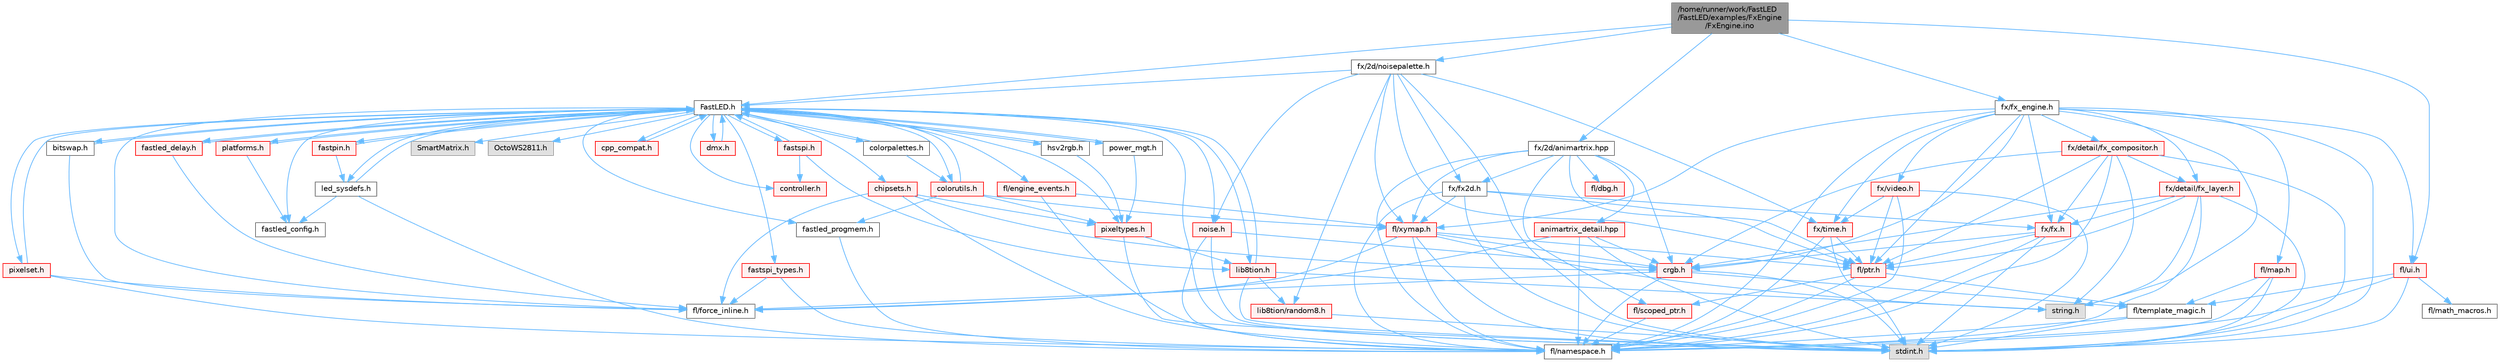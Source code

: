 digraph "/home/runner/work/FastLED/FastLED/examples/FxEngine/FxEngine.ino"
{
 // INTERACTIVE_SVG=YES
 // LATEX_PDF_SIZE
  bgcolor="transparent";
  edge [fontname=Helvetica,fontsize=10,labelfontname=Helvetica,labelfontsize=10];
  node [fontname=Helvetica,fontsize=10,shape=box,height=0.2,width=0.4];
  Node1 [id="Node000001",label="/home/runner/work/FastLED\l/FastLED/examples/FxEngine\l/FxEngine.ino",height=0.2,width=0.4,color="gray40", fillcolor="grey60", style="filled", fontcolor="black",tooltip="Demonstrates how to use the FxEngine to switch between different effects on a 2D LED matrix."];
  Node1 -> Node2 [id="edge1_Node000001_Node000002",color="steelblue1",style="solid",tooltip=" "];
  Node2 [id="Node000002",label="FastLED.h",height=0.2,width=0.4,color="grey40", fillcolor="white", style="filled",URL="$db/d97/_fast_l_e_d_8h.html",tooltip="central include file for FastLED, defines the CFastLED class/object"];
  Node2 -> Node3 [id="edge2_Node000002_Node000003",color="steelblue1",style="solid",tooltip=" "];
  Node3 [id="Node000003",label="stdint.h",height=0.2,width=0.4,color="grey60", fillcolor="#E0E0E0", style="filled",tooltip=" "];
  Node2 -> Node4 [id="edge3_Node000002_Node000004",color="steelblue1",style="solid",tooltip=" "];
  Node4 [id="Node000004",label="SmartMatrix.h",height=0.2,width=0.4,color="grey60", fillcolor="#E0E0E0", style="filled",tooltip=" "];
  Node2 -> Node5 [id="edge4_Node000002_Node000005",color="steelblue1",style="solid",tooltip=" "];
  Node5 [id="Node000005",label="OctoWS2811.h",height=0.2,width=0.4,color="grey60", fillcolor="#E0E0E0", style="filled",tooltip=" "];
  Node2 -> Node6 [id="edge5_Node000002_Node000006",color="steelblue1",style="solid",tooltip=" "];
  Node6 [id="Node000006",label="fl/force_inline.h",height=0.2,width=0.4,color="grey40", fillcolor="white", style="filled",URL="$d8/d2d/fl_2force__inline_8h.html",tooltip=" "];
  Node2 -> Node7 [id="edge6_Node000002_Node000007",color="steelblue1",style="solid",tooltip=" "];
  Node7 [id="Node000007",label="cpp_compat.h",height=0.2,width=0.4,color="red", fillcolor="#FFF0F0", style="filled",URL="$d9/d13/cpp__compat_8h.html",tooltip="Compatibility functions based on C++ version."];
  Node7 -> Node2 [id="edge7_Node000007_Node000002",color="steelblue1",style="solid",tooltip=" "];
  Node2 -> Node9 [id="edge8_Node000002_Node000009",color="steelblue1",style="solid",tooltip=" "];
  Node9 [id="Node000009",label="fastled_config.h",height=0.2,width=0.4,color="grey40", fillcolor="white", style="filled",URL="$d5/d11/fastled__config_8h.html",tooltip="Contains definitions that can be used to configure FastLED at compile time."];
  Node2 -> Node10 [id="edge9_Node000002_Node000010",color="steelblue1",style="solid",tooltip=" "];
  Node10 [id="Node000010",label="led_sysdefs.h",height=0.2,width=0.4,color="grey40", fillcolor="white", style="filled",URL="$d9/d3e/led__sysdefs_8h.html",tooltip="Determines which platform system definitions to include."];
  Node10 -> Node2 [id="edge10_Node000010_Node000002",color="steelblue1",style="solid",tooltip=" "];
  Node10 -> Node9 [id="edge11_Node000010_Node000009",color="steelblue1",style="solid",tooltip=" "];
  Node10 -> Node11 [id="edge12_Node000010_Node000011",color="steelblue1",style="solid",tooltip=" "];
  Node11 [id="Node000011",label="fl/namespace.h",height=0.2,width=0.4,color="grey40", fillcolor="white", style="filled",URL="$df/d2a/namespace_8h.html",tooltip="Implements the FastLED namespace macros."];
  Node2 -> Node12 [id="edge13_Node000002_Node000012",color="steelblue1",style="solid",tooltip=" "];
  Node12 [id="Node000012",label="fastled_delay.h",height=0.2,width=0.4,color="red", fillcolor="#FFF0F0", style="filled",URL="$d0/da8/fastled__delay_8h.html",tooltip="Utility functions and classes for managing delay cycles."];
  Node12 -> Node2 [id="edge14_Node000012_Node000002",color="steelblue1",style="solid",tooltip=" "];
  Node12 -> Node6 [id="edge15_Node000012_Node000006",color="steelblue1",style="solid",tooltip=" "];
  Node2 -> Node14 [id="edge16_Node000002_Node000014",color="steelblue1",style="solid",tooltip=" "];
  Node14 [id="Node000014",label="bitswap.h",height=0.2,width=0.4,color="grey40", fillcolor="white", style="filled",URL="$de/ded/bitswap_8h.html",tooltip="Functions for doing a rotation of bits/bytes used by parallel output."];
  Node14 -> Node2 [id="edge17_Node000014_Node000002",color="steelblue1",style="solid",tooltip=" "];
  Node14 -> Node6 [id="edge18_Node000014_Node000006",color="steelblue1",style="solid",tooltip=" "];
  Node2 -> Node15 [id="edge19_Node000002_Node000015",color="steelblue1",style="solid",tooltip=" "];
  Node15 [id="Node000015",label="controller.h",height=0.2,width=0.4,color="red", fillcolor="#FFF0F0", style="filled",URL="$d2/dd9/controller_8h.html",tooltip="deprecated: base definitions used by led controllers for writing out led data"];
  Node2 -> Node63 [id="edge20_Node000002_Node000063",color="steelblue1",style="solid",tooltip=" "];
  Node63 [id="Node000063",label="fastpin.h",height=0.2,width=0.4,color="red", fillcolor="#FFF0F0", style="filled",URL="$db/d65/fastpin_8h.html",tooltip="Class base definitions for defining fast pin access."];
  Node63 -> Node2 [id="edge21_Node000063_Node000002",color="steelblue1",style="solid",tooltip=" "];
  Node63 -> Node10 [id="edge22_Node000063_Node000010",color="steelblue1",style="solid",tooltip=" "];
  Node2 -> Node64 [id="edge23_Node000002_Node000064",color="steelblue1",style="solid",tooltip=" "];
  Node64 [id="Node000064",label="fastspi_types.h",height=0.2,width=0.4,color="red", fillcolor="#FFF0F0", style="filled",URL="$d2/ddb/fastspi__types_8h.html",tooltip="Data types and constants used by SPI interfaces."];
  Node64 -> Node6 [id="edge24_Node000064_Node000006",color="steelblue1",style="solid",tooltip=" "];
  Node64 -> Node11 [id="edge25_Node000064_Node000011",color="steelblue1",style="solid",tooltip=" "];
  Node2 -> Node65 [id="edge26_Node000002_Node000065",color="steelblue1",style="solid",tooltip=" "];
  Node65 [id="Node000065",label="dmx.h",height=0.2,width=0.4,color="red", fillcolor="#FFF0F0", style="filled",URL="$d3/de1/dmx_8h.html",tooltip="Defines the DMX512-based LED controllers."];
  Node65 -> Node2 [id="edge27_Node000065_Node000002",color="steelblue1",style="solid",tooltip=" "];
  Node2 -> Node68 [id="edge28_Node000002_Node000068",color="steelblue1",style="solid",tooltip=" "];
  Node68 [id="Node000068",label="platforms.h",height=0.2,width=0.4,color="red", fillcolor="#FFF0F0", style="filled",URL="$da/dc9/platforms_8h.html",tooltip="Determines which platforms headers to include."];
  Node68 -> Node2 [id="edge29_Node000068_Node000002",color="steelblue1",style="solid",tooltip=" "];
  Node68 -> Node9 [id="edge30_Node000068_Node000009",color="steelblue1",style="solid",tooltip=" "];
  Node2 -> Node70 [id="edge31_Node000002_Node000070",color="steelblue1",style="solid",tooltip=" "];
  Node70 [id="Node000070",label="fastled_progmem.h",height=0.2,width=0.4,color="grey40", fillcolor="white", style="filled",URL="$df/dab/fastled__progmem_8h.html",tooltip="Wrapper definitions to allow seamless use of PROGMEM in environments that have it."];
  Node70 -> Node11 [id="edge32_Node000070_Node000011",color="steelblue1",style="solid",tooltip=" "];
  Node2 -> Node19 [id="edge33_Node000002_Node000019",color="steelblue1",style="solid",tooltip=" "];
  Node19 [id="Node000019",label="lib8tion.h",height=0.2,width=0.4,color="red", fillcolor="#FFF0F0", style="filled",URL="$df/da5/lib8tion_8h.html",tooltip="Fast, efficient 8-bit math functions specifically designed for high-performance LED programming."];
  Node19 -> Node2 [id="edge34_Node000019_Node000002",color="steelblue1",style="solid",tooltip=" "];
  Node19 -> Node3 [id="edge35_Node000019_Node000003",color="steelblue1",style="solid",tooltip=" "];
  Node19 -> Node23 [id="edge36_Node000019_Node000023",color="steelblue1",style="solid",tooltip=" "];
  Node23 [id="Node000023",label="string.h",height=0.2,width=0.4,color="grey60", fillcolor="#E0E0E0", style="filled",tooltip=" "];
  Node19 -> Node31 [id="edge37_Node000019_Node000031",color="steelblue1",style="solid",tooltip=" "];
  Node31 [id="Node000031",label="lib8tion/random8.h",height=0.2,width=0.4,color="red", fillcolor="#FFF0F0", style="filled",URL="$d9/dfa/random8_8h.html",tooltip="Fast, efficient random number generators specifically designed for high-performance LED programming."];
  Node31 -> Node3 [id="edge38_Node000031_Node000003",color="steelblue1",style="solid",tooltip=" "];
  Node2 -> Node18 [id="edge39_Node000002_Node000018",color="steelblue1",style="solid",tooltip=" "];
  Node18 [id="Node000018",label="pixeltypes.h",height=0.2,width=0.4,color="red", fillcolor="#FFF0F0", style="filled",URL="$d2/dba/pixeltypes_8h.html",tooltip="Includes defintions for RGB and HSV pixels."];
  Node18 -> Node3 [id="edge40_Node000018_Node000003",color="steelblue1",style="solid",tooltip=" "];
  Node18 -> Node19 [id="edge41_Node000018_Node000019",color="steelblue1",style="solid",tooltip=" "];
  Node2 -> Node71 [id="edge42_Node000002_Node000071",color="steelblue1",style="solid",tooltip=" "];
  Node71 [id="Node000071",label="hsv2rgb.h",height=0.2,width=0.4,color="grey40", fillcolor="white", style="filled",URL="$de/d9a/hsv2rgb_8h.html",tooltip="Functions to convert from the HSV colorspace to the RGB colorspace."];
  Node71 -> Node2 [id="edge43_Node000071_Node000002",color="steelblue1",style="solid",tooltip=" "];
  Node71 -> Node18 [id="edge44_Node000071_Node000018",color="steelblue1",style="solid",tooltip=" "];
  Node2 -> Node72 [id="edge45_Node000002_Node000072",color="steelblue1",style="solid",tooltip=" "];
  Node72 [id="Node000072",label="colorutils.h",height=0.2,width=0.4,color="red", fillcolor="#FFF0F0", style="filled",URL="$d1/dfb/colorutils_8h.html",tooltip="Utility functions for color fill, palettes, blending, and more."];
  Node72 -> Node2 [id="edge46_Node000072_Node000002",color="steelblue1",style="solid",tooltip=" "];
  Node72 -> Node18 [id="edge47_Node000072_Node000018",color="steelblue1",style="solid",tooltip=" "];
  Node72 -> Node70 [id="edge48_Node000072_Node000070",color="steelblue1",style="solid",tooltip=" "];
  Node72 -> Node51 [id="edge49_Node000072_Node000051",color="steelblue1",style="solid",tooltip=" "];
  Node51 [id="Node000051",label="fl/xymap.h",height=0.2,width=0.4,color="red", fillcolor="#FFF0F0", style="filled",URL="$d6/dc9/fl_2xymap_8h.html",tooltip=" "];
  Node51 -> Node3 [id="edge50_Node000051_Node000003",color="steelblue1",style="solid",tooltip=" "];
  Node51 -> Node23 [id="edge51_Node000051_Node000023",color="steelblue1",style="solid",tooltip=" "];
  Node51 -> Node26 [id="edge52_Node000051_Node000026",color="steelblue1",style="solid",tooltip=" "];
  Node26 [id="Node000026",label="crgb.h",height=0.2,width=0.4,color="red", fillcolor="#FFF0F0", style="filled",URL="$db/dd1/crgb_8h.html",tooltip="Defines the red, green, and blue (RGB) pixel struct."];
  Node26 -> Node3 [id="edge53_Node000026_Node000003",color="steelblue1",style="solid",tooltip=" "];
  Node26 -> Node11 [id="edge54_Node000026_Node000011",color="steelblue1",style="solid",tooltip=" "];
  Node26 -> Node6 [id="edge55_Node000026_Node000006",color="steelblue1",style="solid",tooltip=" "];
  Node26 -> Node29 [id="edge56_Node000026_Node000029",color="steelblue1",style="solid",tooltip=" "];
  Node29 [id="Node000029",label="fl/template_magic.h",height=0.2,width=0.4,color="grey40", fillcolor="white", style="filled",URL="$d8/d0c/template__magic_8h.html",tooltip=" "];
  Node29 -> Node3 [id="edge57_Node000029_Node000003",color="steelblue1",style="solid",tooltip=" "];
  Node29 -> Node11 [id="edge58_Node000029_Node000011",color="steelblue1",style="solid",tooltip=" "];
  Node51 -> Node6 [id="edge59_Node000051_Node000006",color="steelblue1",style="solid",tooltip=" "];
  Node51 -> Node11 [id="edge60_Node000051_Node000011",color="steelblue1",style="solid",tooltip=" "];
  Node51 -> Node36 [id="edge61_Node000051_Node000036",color="steelblue1",style="solid",tooltip=" "];
  Node36 [id="Node000036",label="fl/ptr.h",height=0.2,width=0.4,color="red", fillcolor="#FFF0F0", style="filled",URL="$d7/df1/fl_2ptr_8h.html",tooltip=" "];
  Node36 -> Node11 [id="edge62_Node000036_Node000011",color="steelblue1",style="solid",tooltip=" "];
  Node36 -> Node37 [id="edge63_Node000036_Node000037",color="steelblue1",style="solid",tooltip=" "];
  Node37 [id="Node000037",label="fl/scoped_ptr.h",height=0.2,width=0.4,color="red", fillcolor="#FFF0F0", style="filled",URL="$df/d28/fl_2scoped__ptr_8h.html",tooltip=" "];
  Node37 -> Node11 [id="edge64_Node000037_Node000011",color="steelblue1",style="solid",tooltip=" "];
  Node36 -> Node29 [id="edge65_Node000036_Node000029",color="steelblue1",style="solid",tooltip=" "];
  Node2 -> Node74 [id="edge66_Node000002_Node000074",color="steelblue1",style="solid",tooltip=" "];
  Node74 [id="Node000074",label="pixelset.h",height=0.2,width=0.4,color="red", fillcolor="#FFF0F0", style="filled",URL="$d4/d46/pixelset_8h.html",tooltip="Declares classes for managing logical groups of LEDs."];
  Node74 -> Node2 [id="edge67_Node000074_Node000002",color="steelblue1",style="solid",tooltip=" "];
  Node74 -> Node6 [id="edge68_Node000074_Node000006",color="steelblue1",style="solid",tooltip=" "];
  Node74 -> Node11 [id="edge69_Node000074_Node000011",color="steelblue1",style="solid",tooltip=" "];
  Node2 -> Node76 [id="edge70_Node000002_Node000076",color="steelblue1",style="solid",tooltip=" "];
  Node76 [id="Node000076",label="colorpalettes.h",height=0.2,width=0.4,color="grey40", fillcolor="white", style="filled",URL="$dc/dcc/colorpalettes_8h.html",tooltip="Declarations for the predefined color palettes supplied by FastLED."];
  Node76 -> Node2 [id="edge71_Node000076_Node000002",color="steelblue1",style="solid",tooltip=" "];
  Node76 -> Node72 [id="edge72_Node000076_Node000072",color="steelblue1",style="solid",tooltip=" "];
  Node2 -> Node77 [id="edge73_Node000002_Node000077",color="steelblue1",style="solid",tooltip=" "];
  Node77 [id="Node000077",label="noise.h",height=0.2,width=0.4,color="red", fillcolor="#FFF0F0", style="filled",URL="$d1/d31/noise_8h.html",tooltip="Functions to generate and fill arrays with noise."];
  Node77 -> Node3 [id="edge74_Node000077_Node000003",color="steelblue1",style="solid",tooltip=" "];
  Node77 -> Node26 [id="edge75_Node000077_Node000026",color="steelblue1",style="solid",tooltip=" "];
  Node77 -> Node11 [id="edge76_Node000077_Node000011",color="steelblue1",style="solid",tooltip=" "];
  Node2 -> Node78 [id="edge77_Node000002_Node000078",color="steelblue1",style="solid",tooltip=" "];
  Node78 [id="Node000078",label="power_mgt.h",height=0.2,width=0.4,color="grey40", fillcolor="white", style="filled",URL="$dc/d5b/power__mgt_8h.html",tooltip="Functions to limit the power used by FastLED."];
  Node78 -> Node2 [id="edge78_Node000078_Node000002",color="steelblue1",style="solid",tooltip=" "];
  Node78 -> Node18 [id="edge79_Node000078_Node000018",color="steelblue1",style="solid",tooltip=" "];
  Node2 -> Node79 [id="edge80_Node000002_Node000079",color="steelblue1",style="solid",tooltip=" "];
  Node79 [id="Node000079",label="fastspi.h",height=0.2,width=0.4,color="red", fillcolor="#FFF0F0", style="filled",URL="$d6/ddc/fastspi_8h.html",tooltip="Serial peripheral interface (SPI) definitions per platform."];
  Node79 -> Node2 [id="edge81_Node000079_Node000002",color="steelblue1",style="solid",tooltip=" "];
  Node79 -> Node15 [id="edge82_Node000079_Node000015",color="steelblue1",style="solid",tooltip=" "];
  Node79 -> Node19 [id="edge83_Node000079_Node000019",color="steelblue1",style="solid",tooltip=" "];
  Node2 -> Node81 [id="edge84_Node000002_Node000081",color="steelblue1",style="solid",tooltip=" "];
  Node81 [id="Node000081",label="chipsets.h",height=0.2,width=0.4,color="red", fillcolor="#FFF0F0", style="filled",URL="$db/d66/chipsets_8h.html",tooltip="Contains the bulk of the definitions for the various LED chipsets supported."];
  Node81 -> Node18 [id="edge85_Node000081_Node000018",color="steelblue1",style="solid",tooltip=" "];
  Node81 -> Node6 [id="edge86_Node000081_Node000006",color="steelblue1",style="solid",tooltip=" "];
  Node81 -> Node26 [id="edge87_Node000081_Node000026",color="steelblue1",style="solid",tooltip=" "];
  Node81 -> Node11 [id="edge88_Node000081_Node000011",color="steelblue1",style="solid",tooltip=" "];
  Node2 -> Node49 [id="edge89_Node000002_Node000049",color="steelblue1",style="solid",tooltip=" "];
  Node49 [id="Node000049",label="fl/engine_events.h",height=0.2,width=0.4,color="red", fillcolor="#FFF0F0", style="filled",URL="$dc/dd9/fl_2engine__events_8h.html",tooltip=" "];
  Node49 -> Node51 [id="edge90_Node000049_Node000051",color="steelblue1",style="solid",tooltip=" "];
  Node49 -> Node11 [id="edge91_Node000049_Node000011",color="steelblue1",style="solid",tooltip=" "];
  Node1 -> Node82 [id="edge92_Node000001_Node000082",color="steelblue1",style="solid",tooltip=" "];
  Node82 [id="Node000082",label="fx/2d/noisepalette.h",height=0.2,width=0.4,color="grey40", fillcolor="white", style="filled",URL="$d6/dc7/noisepalette_8h.html",tooltip="Demonstrates how to mix noise generation with color palettes on a 2D LED matrix."];
  Node82 -> Node3 [id="edge93_Node000082_Node000003",color="steelblue1",style="solid",tooltip=" "];
  Node82 -> Node2 [id="edge94_Node000082_Node000002",color="steelblue1",style="solid",tooltip=" "];
  Node82 -> Node83 [id="edge95_Node000082_Node000083",color="steelblue1",style="solid",tooltip=" "];
  Node83 [id="Node000083",label="fx/fx2d.h",height=0.2,width=0.4,color="grey40", fillcolor="white", style="filled",URL="$d9/d43/fx2d_8h.html",tooltip=" "];
  Node83 -> Node3 [id="edge96_Node000083_Node000003",color="steelblue1",style="solid",tooltip=" "];
  Node83 -> Node51 [id="edge97_Node000083_Node000051",color="steelblue1",style="solid",tooltip=" "];
  Node83 -> Node11 [id="edge98_Node000083_Node000011",color="steelblue1",style="solid",tooltip=" "];
  Node83 -> Node84 [id="edge99_Node000083_Node000084",color="steelblue1",style="solid",tooltip=" "];
  Node84 [id="Node000084",label="fx/fx.h",height=0.2,width=0.4,color="red", fillcolor="#FFF0F0", style="filled",URL="$d2/d0c/fx_8h.html",tooltip=" "];
  Node84 -> Node3 [id="edge100_Node000084_Node000003",color="steelblue1",style="solid",tooltip=" "];
  Node84 -> Node26 [id="edge101_Node000084_Node000026",color="steelblue1",style="solid",tooltip=" "];
  Node84 -> Node11 [id="edge102_Node000084_Node000011",color="steelblue1",style="solid",tooltip=" "];
  Node84 -> Node36 [id="edge103_Node000084_Node000036",color="steelblue1",style="solid",tooltip=" "];
  Node83 -> Node36 [id="edge104_Node000083_Node000036",color="steelblue1",style="solid",tooltip=" "];
  Node82 -> Node31 [id="edge105_Node000082_Node000031",color="steelblue1",style="solid",tooltip=" "];
  Node82 -> Node77 [id="edge106_Node000082_Node000077",color="steelblue1",style="solid",tooltip=" "];
  Node82 -> Node36 [id="edge107_Node000082_Node000036",color="steelblue1",style="solid",tooltip=" "];
  Node82 -> Node51 [id="edge108_Node000082_Node000051",color="steelblue1",style="solid",tooltip=" "];
  Node82 -> Node87 [id="edge109_Node000082_Node000087",color="steelblue1",style="solid",tooltip=" "];
  Node87 [id="Node000087",label="fx/time.h",height=0.2,width=0.4,color="red", fillcolor="#FFF0F0", style="filled",URL="$de/df7/time_8h.html",tooltip=" "];
  Node87 -> Node3 [id="edge110_Node000087_Node000003",color="steelblue1",style="solid",tooltip=" "];
  Node87 -> Node36 [id="edge111_Node000087_Node000036",color="steelblue1",style="solid",tooltip=" "];
  Node87 -> Node11 [id="edge112_Node000087_Node000011",color="steelblue1",style="solid",tooltip=" "];
  Node1 -> Node89 [id="edge113_Node000001_Node000089",color="steelblue1",style="solid",tooltip=" "];
  Node89 [id="Node000089",label="fx/2d/animartrix.hpp",height=0.2,width=0.4,color="grey40", fillcolor="white", style="filled",URL="$d3/dc3/animartrix_8hpp.html",tooltip=" "];
  Node89 -> Node26 [id="edge114_Node000089_Node000026",color="steelblue1",style="solid",tooltip=" "];
  Node89 -> Node83 [id="edge115_Node000089_Node000083",color="steelblue1",style="solid",tooltip=" "];
  Node89 -> Node11 [id="edge116_Node000089_Node000011",color="steelblue1",style="solid",tooltip=" "];
  Node89 -> Node36 [id="edge117_Node000089_Node000036",color="steelblue1",style="solid",tooltip=" "];
  Node89 -> Node37 [id="edge118_Node000089_Node000037",color="steelblue1",style="solid",tooltip=" "];
  Node89 -> Node60 [id="edge119_Node000089_Node000060",color="steelblue1",style="solid",tooltip=" "];
  Node60 [id="Node000060",label="fl/dbg.h",height=0.2,width=0.4,color="red", fillcolor="#FFF0F0", style="filled",URL="$d6/d01/dbg_8h.html",tooltip=" "];
  Node89 -> Node51 [id="edge120_Node000089_Node000051",color="steelblue1",style="solid",tooltip=" "];
  Node89 -> Node90 [id="edge121_Node000089_Node000090",color="steelblue1",style="solid",tooltip=" "];
  Node90 [id="Node000090",label="animartrix_detail.hpp",height=0.2,width=0.4,color="red", fillcolor="#FFF0F0", style="filled",URL="$d3/d3b/animartrix__detail_8hpp.html",tooltip=" "];
  Node90 -> Node3 [id="edge122_Node000090_Node000003",color="steelblue1",style="solid",tooltip=" "];
  Node90 -> Node6 [id="edge123_Node000090_Node000006",color="steelblue1",style="solid",tooltip=" "];
  Node90 -> Node26 [id="edge124_Node000090_Node000026",color="steelblue1",style="solid",tooltip=" "];
  Node90 -> Node11 [id="edge125_Node000090_Node000011",color="steelblue1",style="solid",tooltip=" "];
  Node1 -> Node92 [id="edge126_Node000001_Node000092",color="steelblue1",style="solid",tooltip=" "];
  Node92 [id="Node000092",label="fx/fx_engine.h",height=0.2,width=0.4,color="grey40", fillcolor="white", style="filled",URL="$d9/d3c/fx__engine_8h.html",tooltip=" "];
  Node92 -> Node3 [id="edge127_Node000092_Node000003",color="steelblue1",style="solid",tooltip=" "];
  Node92 -> Node23 [id="edge128_Node000092_Node000023",color="steelblue1",style="solid",tooltip=" "];
  Node92 -> Node26 [id="edge129_Node000092_Node000026",color="steelblue1",style="solid",tooltip=" "];
  Node92 -> Node56 [id="edge130_Node000092_Node000056",color="steelblue1",style="solid",tooltip=" "];
  Node56 [id="Node000056",label="fl/map.h",height=0.2,width=0.4,color="red", fillcolor="#FFF0F0", style="filled",URL="$dc/db7/map_8h.html",tooltip=" "];
  Node56 -> Node3 [id="edge131_Node000056_Node000003",color="steelblue1",style="solid",tooltip=" "];
  Node56 -> Node11 [id="edge132_Node000056_Node000011",color="steelblue1",style="solid",tooltip=" "];
  Node56 -> Node29 [id="edge133_Node000056_Node000029",color="steelblue1",style="solid",tooltip=" "];
  Node92 -> Node84 [id="edge134_Node000092_Node000084",color="steelblue1",style="solid",tooltip=" "];
  Node92 -> Node93 [id="edge135_Node000092_Node000093",color="steelblue1",style="solid",tooltip=" "];
  Node93 [id="Node000093",label="fx/detail/fx_compositor.h",height=0.2,width=0.4,color="red", fillcolor="#FFF0F0", style="filled",URL="$d5/d6b/fx__compositor_8h.html",tooltip=" "];
  Node93 -> Node3 [id="edge136_Node000093_Node000003",color="steelblue1",style="solid",tooltip=" "];
  Node93 -> Node23 [id="edge137_Node000093_Node000023",color="steelblue1",style="solid",tooltip=" "];
  Node93 -> Node26 [id="edge138_Node000093_Node000026",color="steelblue1",style="solid",tooltip=" "];
  Node93 -> Node84 [id="edge139_Node000093_Node000084",color="steelblue1",style="solid",tooltip=" "];
  Node93 -> Node94 [id="edge140_Node000093_Node000094",color="steelblue1",style="solid",tooltip=" "];
  Node94 [id="Node000094",label="fx/detail/fx_layer.h",height=0.2,width=0.4,color="red", fillcolor="#FFF0F0", style="filled",URL="$d7/d2f/fx__layer_8h.html",tooltip=" "];
  Node94 -> Node3 [id="edge141_Node000094_Node000003",color="steelblue1",style="solid",tooltip=" "];
  Node94 -> Node23 [id="edge142_Node000094_Node000023",color="steelblue1",style="solid",tooltip=" "];
  Node94 -> Node26 [id="edge143_Node000094_Node000026",color="steelblue1",style="solid",tooltip=" "];
  Node94 -> Node84 [id="edge144_Node000094_Node000084",color="steelblue1",style="solid",tooltip=" "];
  Node94 -> Node11 [id="edge145_Node000094_Node000011",color="steelblue1",style="solid",tooltip=" "];
  Node94 -> Node36 [id="edge146_Node000094_Node000036",color="steelblue1",style="solid",tooltip=" "];
  Node93 -> Node11 [id="edge147_Node000093_Node000011",color="steelblue1",style="solid",tooltip=" "];
  Node93 -> Node36 [id="edge148_Node000093_Node000036",color="steelblue1",style="solid",tooltip=" "];
  Node92 -> Node94 [id="edge149_Node000092_Node000094",color="steelblue1",style="solid",tooltip=" "];
  Node92 -> Node11 [id="edge150_Node000092_Node000011",color="steelblue1",style="solid",tooltip=" "];
  Node92 -> Node36 [id="edge151_Node000092_Node000036",color="steelblue1",style="solid",tooltip=" "];
  Node92 -> Node96 [id="edge152_Node000092_Node000096",color="steelblue1",style="solid",tooltip=" "];
  Node96 [id="Node000096",label="fl/ui.h",height=0.2,width=0.4,color="red", fillcolor="#FFF0F0", style="filled",URL="$d9/d3b/ui_8h.html",tooltip=" "];
  Node96 -> Node3 [id="edge153_Node000096_Node000003",color="steelblue1",style="solid",tooltip=" "];
  Node96 -> Node41 [id="edge154_Node000096_Node000041",color="steelblue1",style="solid",tooltip=" "];
  Node41 [id="Node000041",label="fl/math_macros.h",height=0.2,width=0.4,color="grey40", fillcolor="white", style="filled",URL="$d0/d19/fl_2math__macros_8h.html",tooltip=" "];
  Node96 -> Node11 [id="edge155_Node000096_Node000011",color="steelblue1",style="solid",tooltip=" "];
  Node96 -> Node29 [id="edge156_Node000096_Node000029",color="steelblue1",style="solid",tooltip=" "];
  Node92 -> Node87 [id="edge157_Node000092_Node000087",color="steelblue1",style="solid",tooltip=" "];
  Node92 -> Node98 [id="edge158_Node000092_Node000098",color="steelblue1",style="solid",tooltip=" "];
  Node98 [id="Node000098",label="fx/video.h",height=0.2,width=0.4,color="red", fillcolor="#FFF0F0", style="filled",URL="$dd/d78/video_8h.html",tooltip=" "];
  Node98 -> Node3 [id="edge159_Node000098_Node000003",color="steelblue1",style="solid",tooltip=" "];
  Node98 -> Node11 [id="edge160_Node000098_Node000011",color="steelblue1",style="solid",tooltip=" "];
  Node98 -> Node36 [id="edge161_Node000098_Node000036",color="steelblue1",style="solid",tooltip=" "];
  Node98 -> Node87 [id="edge162_Node000098_Node000087",color="steelblue1",style="solid",tooltip=" "];
  Node92 -> Node51 [id="edge163_Node000092_Node000051",color="steelblue1",style="solid",tooltip=" "];
  Node1 -> Node96 [id="edge164_Node000001_Node000096",color="steelblue1",style="solid",tooltip=" "];
}
